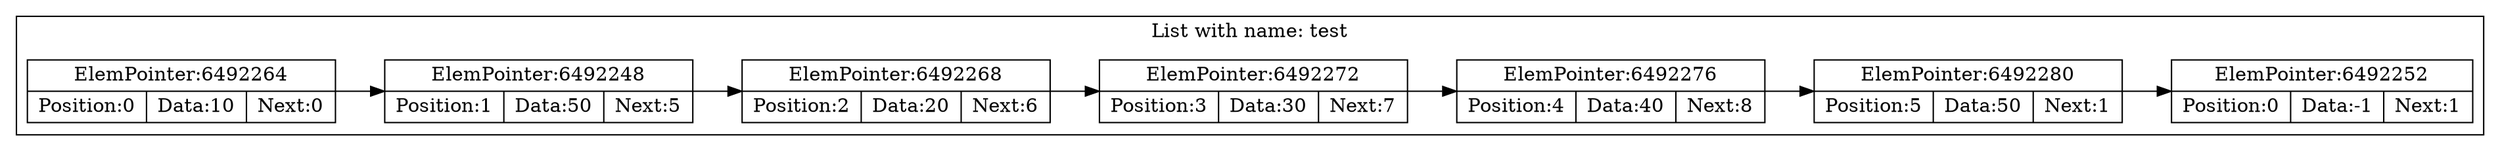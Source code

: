 digraph G{
rankdir=LR;
subgraph clusterlist {
0 [shape=record, label="ElemPointer:
6492264 | {Position
:0 | Data:
10 | Next:
0}"];
1 [shape=record, label="ElemPointer:
6492248 | {Position
:50 | Data:
5 | Next:
0}"];
0->1
1 [shape=record, label="ElemPointer:
6492248 | {Position
:1 | Data:
50 | Next:
5}"];
2 [shape=record, label="ElemPointer:
6492268 | {Position
:20 | Data:
6 | Next:
5}"];
1->2
2 [shape=record, label="ElemPointer:
6492268 | {Position
:2 | Data:
20 | Next:
6}"];
3 [shape=record, label="ElemPointer:
6492272 | {Position
:30 | Data:
7 | Next:
6}"];
2->3
3 [shape=record, label="ElemPointer:
6492272 | {Position
:3 | Data:
30 | Next:
7}"];
4 [shape=record, label="ElemPointer:
6492276 | {Position
:40 | Data:
8 | Next:
7}"];
3->4
4 [shape=record, label="ElemPointer:
6492276 | {Position
:4 | Data:
40 | Next:
8}"];
5 [shape=record, label="ElemPointer:
6492280 | {Position
:50 | Data:
1 | Next:
8}"];
4->5
5 [shape=record, label="ElemPointer:
6492280 | {Position
:5 | Data:
50 | Next:
1}"];
6 [shape=record, label="ElemPointer:
6492252 | {Position
:0 | Data:
-1 | Next:
1}"];
5->6
label = "List with name: test"}
}
